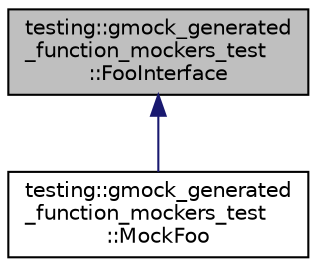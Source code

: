 digraph "testing::gmock_generated_function_mockers_test::FooInterface"
{
  edge [fontname="Helvetica",fontsize="10",labelfontname="Helvetica",labelfontsize="10"];
  node [fontname="Helvetica",fontsize="10",shape=record];
  Node0 [label="testing::gmock_generated\l_function_mockers_test\l::FooInterface",height=0.2,width=0.4,color="black", fillcolor="grey75", style="filled", fontcolor="black"];
  Node0 -> Node1 [dir="back",color="midnightblue",fontsize="10",style="solid",fontname="Helvetica"];
  Node1 [label="testing::gmock_generated\l_function_mockers_test\l::MockFoo",height=0.2,width=0.4,color="black", fillcolor="white", style="filled",URL="$classtesting_1_1gmock__generated__function__mockers__test_1_1_mock_foo.html"];
}
